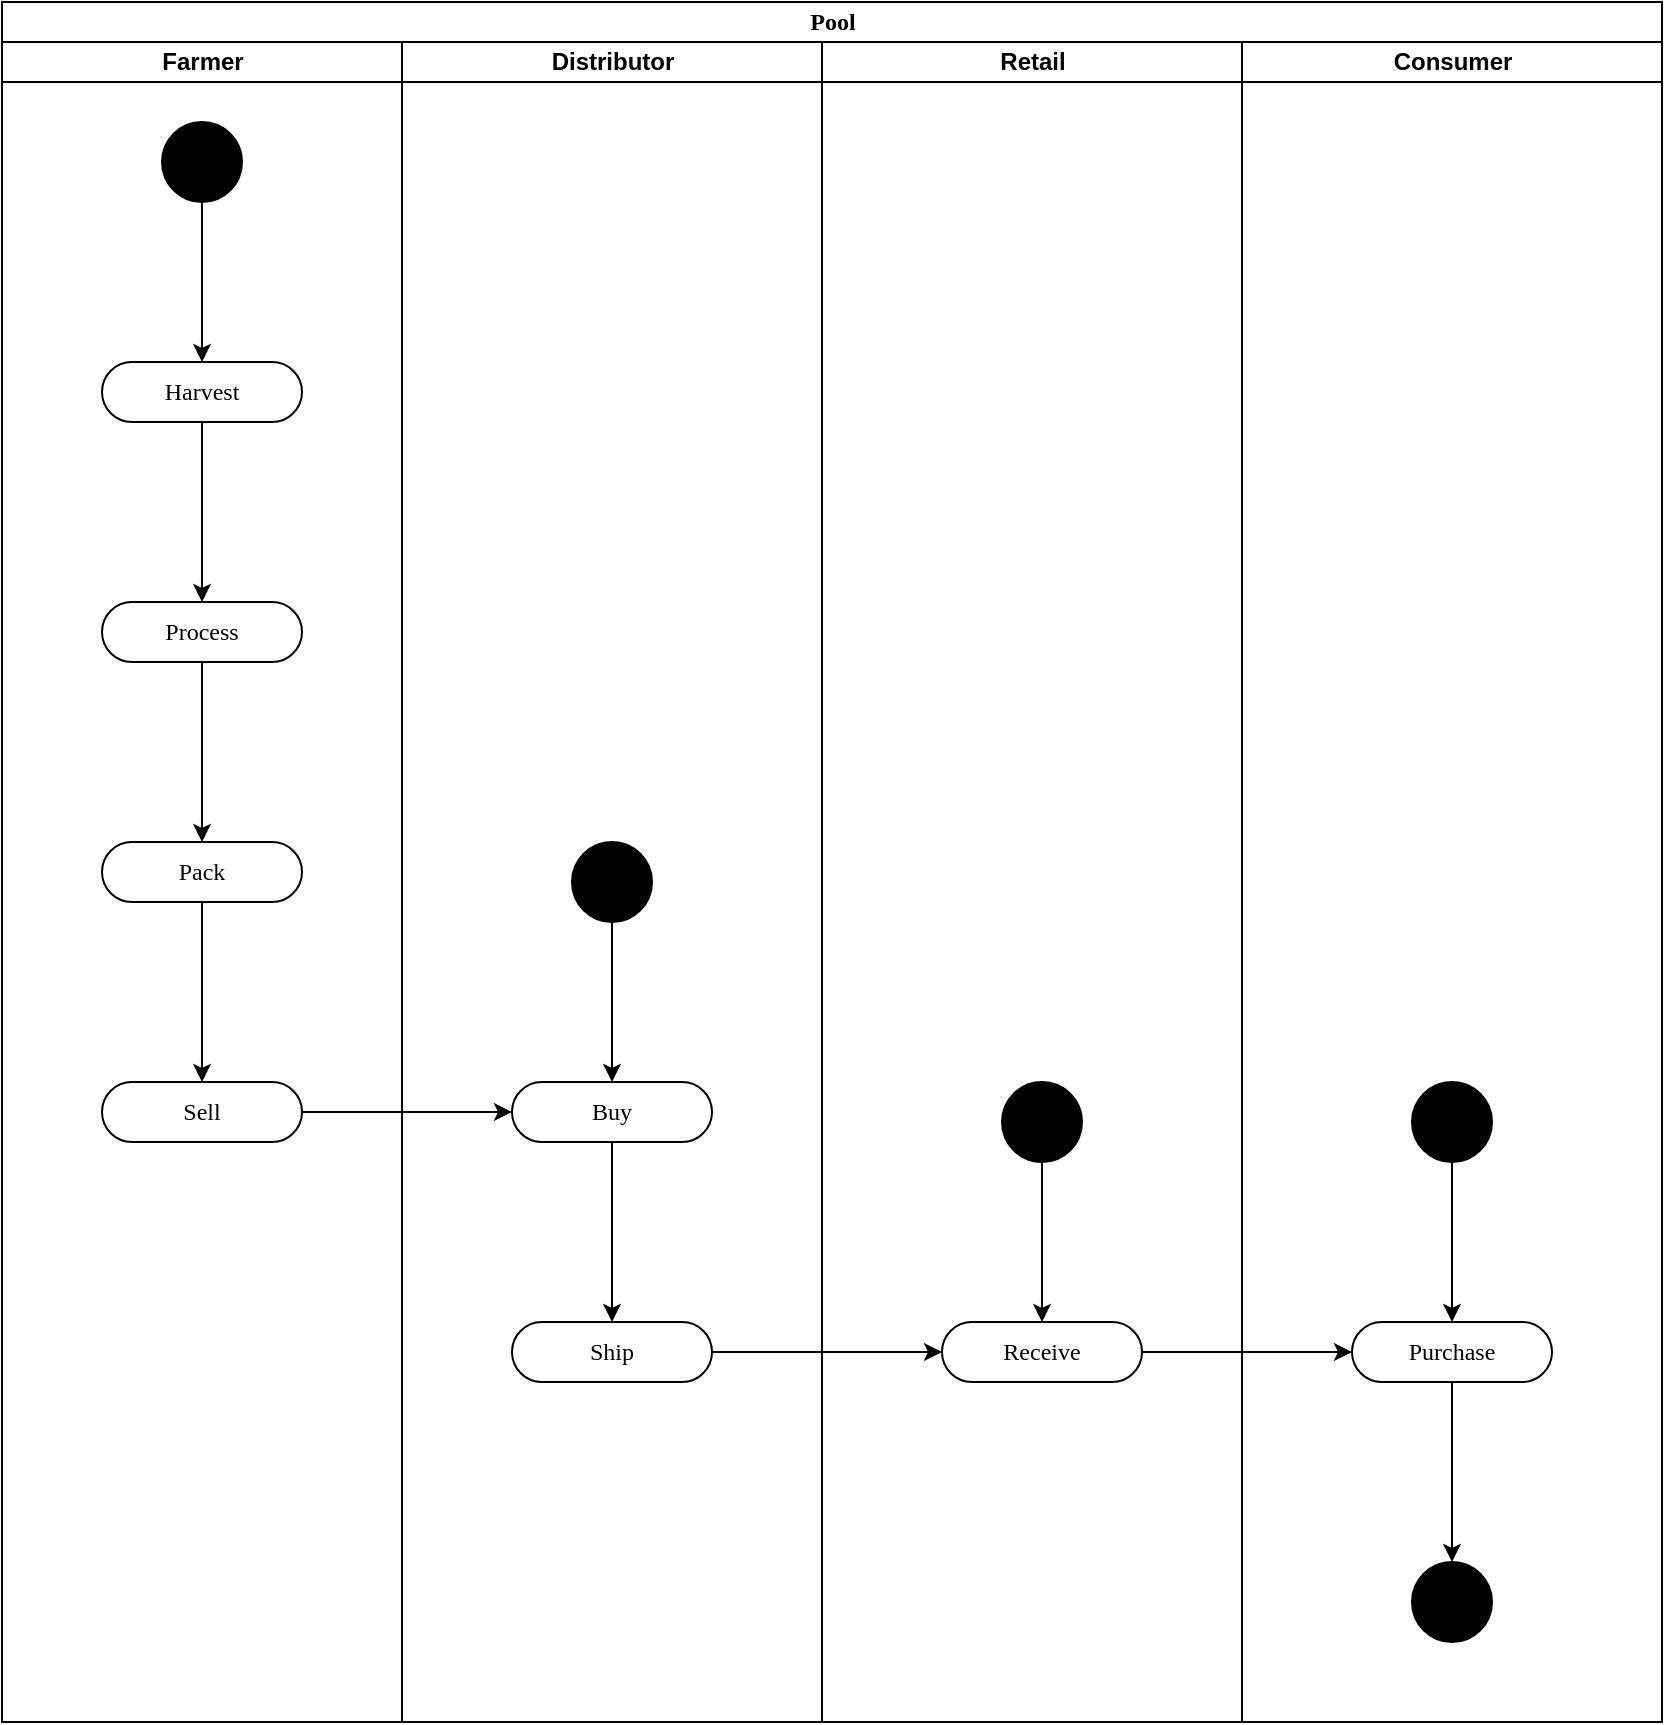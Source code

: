 <mxfile version="12.9.3" type="device"><diagram name="Page-1" id="0783ab3e-0a74-02c8-0abd-f7b4e66b4bec"><mxGraphModel dx="1530" dy="1016" grid="1" gridSize="10" guides="1" tooltips="1" connect="1" arrows="1" fold="1" page="1" pageScale="1" pageWidth="850" pageHeight="1100" background="#ffffff" math="0" shadow="0"><root><mxCell id="0"/><mxCell id="1" parent="0"/><mxCell id="1c1d494c118603dd-1" value="Pool" style="swimlane;html=1;childLayout=stackLayout;startSize=20;rounded=0;shadow=0;comic=0;labelBackgroundColor=none;strokeWidth=1;fontFamily=Verdana;fontSize=12;align=center;" parent="1" vertex="1"><mxGeometry x="10" y="20" width="830" height="860" as="geometry"/></mxCell><mxCell id="1c1d494c118603dd-2" value="Farmer" style="swimlane;html=1;startSize=20;" parent="1c1d494c118603dd-1" vertex="1"><mxGeometry y="20" width="200" height="840" as="geometry"/></mxCell><mxCell id="QFQ_6iqX32a_bEMdFlZA-44" style="edgeStyle=orthogonalEdgeStyle;rounded=0;orthogonalLoop=1;jettySize=auto;html=1;entryX=0.5;entryY=0;entryDx=0;entryDy=0;" edge="1" parent="1c1d494c118603dd-2" source="QFQ_6iqX32a_bEMdFlZA-41" target="QFQ_6iqX32a_bEMdFlZA-43"><mxGeometry relative="1" as="geometry"/></mxCell><mxCell id="QFQ_6iqX32a_bEMdFlZA-43" value="Process" style="rounded=1;whiteSpace=wrap;html=1;shadow=0;comic=0;labelBackgroundColor=none;strokeWidth=1;fontFamily=Verdana;fontSize=12;align=center;arcSize=50;" vertex="1" parent="1c1d494c118603dd-2"><mxGeometry x="50" y="280" width="100" height="30" as="geometry"/></mxCell><mxCell id="QFQ_6iqX32a_bEMdFlZA-41" value="Harvest" style="rounded=1;whiteSpace=wrap;html=1;shadow=0;comic=0;labelBackgroundColor=none;strokeWidth=1;fontFamily=Verdana;fontSize=12;align=center;arcSize=50;" vertex="1" parent="1c1d494c118603dd-2"><mxGeometry x="50" y="160" width="100" height="30" as="geometry"/></mxCell><mxCell id="QFQ_6iqX32a_bEMdFlZA-42" style="edgeStyle=orthogonalEdgeStyle;rounded=0;orthogonalLoop=1;jettySize=auto;html=1;entryX=0.5;entryY=0;entryDx=0;entryDy=0;" edge="1" parent="1c1d494c118603dd-2" source="QFQ_6iqX32a_bEMdFlZA-38" target="QFQ_6iqX32a_bEMdFlZA-41"><mxGeometry relative="1" as="geometry"/></mxCell><mxCell id="QFQ_6iqX32a_bEMdFlZA-38" value="" style="ellipse;whiteSpace=wrap;html=1;rounded=0;shadow=0;comic=0;labelBackgroundColor=none;strokeWidth=1;fillColor=#000000;fontFamily=Verdana;fontSize=12;align=center;" vertex="1" parent="1c1d494c118603dd-2"><mxGeometry x="80" y="40" width="40" height="40" as="geometry"/></mxCell><mxCell id="QFQ_6iqX32a_bEMdFlZA-46" style="edgeStyle=orthogonalEdgeStyle;rounded=0;orthogonalLoop=1;jettySize=auto;html=1;entryX=0.5;entryY=0;entryDx=0;entryDy=0;" edge="1" parent="1c1d494c118603dd-2" source="QFQ_6iqX32a_bEMdFlZA-43" target="QFQ_6iqX32a_bEMdFlZA-45"><mxGeometry relative="1" as="geometry"/></mxCell><mxCell id="QFQ_6iqX32a_bEMdFlZA-49" style="edgeStyle=orthogonalEdgeStyle;rounded=0;orthogonalLoop=1;jettySize=auto;html=1;" edge="1" parent="1c1d494c118603dd-2" source="QFQ_6iqX32a_bEMdFlZA-45" target="QFQ_6iqX32a_bEMdFlZA-47"><mxGeometry relative="1" as="geometry"/></mxCell><mxCell id="QFQ_6iqX32a_bEMdFlZA-45" value="Pack" style="rounded=1;whiteSpace=wrap;html=1;shadow=0;comic=0;labelBackgroundColor=none;strokeWidth=1;fontFamily=Verdana;fontSize=12;align=center;arcSize=50;" vertex="1" parent="1c1d494c118603dd-2"><mxGeometry x="50" y="400" width="100" height="30" as="geometry"/></mxCell><mxCell id="QFQ_6iqX32a_bEMdFlZA-47" value="Sell" style="rounded=1;whiteSpace=wrap;html=1;shadow=0;comic=0;labelBackgroundColor=none;strokeWidth=1;fontFamily=Verdana;fontSize=12;align=center;arcSize=50;" vertex="1" parent="1c1d494c118603dd-2"><mxGeometry x="50" y="520" width="100" height="30" as="geometry"/></mxCell><mxCell id="1c1d494c118603dd-3" value="Distributor" style="swimlane;html=1;startSize=20;" parent="1c1d494c118603dd-1" vertex="1"><mxGeometry x="200" y="20" width="210" height="840" as="geometry"/></mxCell><mxCell id="QFQ_6iqX32a_bEMdFlZA-53" style="edgeStyle=orthogonalEdgeStyle;rounded=0;orthogonalLoop=1;jettySize=auto;html=1;entryX=0.5;entryY=0;entryDx=0;entryDy=0;" edge="1" parent="1c1d494c118603dd-3" source="QFQ_6iqX32a_bEMdFlZA-48" target="QFQ_6iqX32a_bEMdFlZA-52"><mxGeometry relative="1" as="geometry"/></mxCell><mxCell id="QFQ_6iqX32a_bEMdFlZA-39" value="" style="ellipse;whiteSpace=wrap;html=1;rounded=0;shadow=0;comic=0;labelBackgroundColor=none;strokeWidth=1;fillColor=#000000;fontFamily=Verdana;fontSize=12;align=center;" vertex="1" parent="1c1d494c118603dd-3"><mxGeometry x="85" y="400" width="40" height="40" as="geometry"/></mxCell><mxCell id="QFQ_6iqX32a_bEMdFlZA-48" value="Buy" style="rounded=1;whiteSpace=wrap;html=1;shadow=0;comic=0;labelBackgroundColor=none;strokeWidth=1;fontFamily=Verdana;fontSize=12;align=center;arcSize=50;" vertex="1" parent="1c1d494c118603dd-3"><mxGeometry x="55" y="520" width="100" height="30" as="geometry"/></mxCell><mxCell id="QFQ_6iqX32a_bEMdFlZA-51" style="edgeStyle=orthogonalEdgeStyle;rounded=0;orthogonalLoop=1;jettySize=auto;html=1;" edge="1" parent="1c1d494c118603dd-3" source="QFQ_6iqX32a_bEMdFlZA-39" target="QFQ_6iqX32a_bEMdFlZA-48"><mxGeometry relative="1" as="geometry"/></mxCell><mxCell id="QFQ_6iqX32a_bEMdFlZA-52" value="Ship" style="rounded=1;whiteSpace=wrap;html=1;shadow=0;comic=0;labelBackgroundColor=none;strokeWidth=1;fontFamily=Verdana;fontSize=12;align=center;arcSize=50;" vertex="1" parent="1c1d494c118603dd-3"><mxGeometry x="55" y="640" width="100" height="30" as="geometry"/></mxCell><mxCell id="1c1d494c118603dd-4" value="Retail" style="swimlane;html=1;startSize=20;" parent="1c1d494c118603dd-1" vertex="1"><mxGeometry x="410" y="20" width="210" height="840" as="geometry"/></mxCell><mxCell id="60571a20871a0731-4" value="" style="ellipse;whiteSpace=wrap;html=1;rounded=0;shadow=0;comic=0;labelBackgroundColor=none;strokeWidth=1;fillColor=#000000;fontFamily=Verdana;fontSize=12;align=center;" parent="1c1d494c118603dd-4" vertex="1"><mxGeometry x="90" y="520" width="40" height="40" as="geometry"/></mxCell><mxCell id="QFQ_6iqX32a_bEMdFlZA-34" value="Receive" style="rounded=1;whiteSpace=wrap;html=1;shadow=0;comic=0;labelBackgroundColor=none;strokeWidth=1;fontFamily=Verdana;fontSize=12;align=center;arcSize=50;" vertex="1" parent="1c1d494c118603dd-4"><mxGeometry x="60" y="640" width="100" height="30" as="geometry"/></mxCell><mxCell id="QFQ_6iqX32a_bEMdFlZA-56" style="edgeStyle=orthogonalEdgeStyle;rounded=0;orthogonalLoop=1;jettySize=auto;html=1;" edge="1" parent="1c1d494c118603dd-4" source="60571a20871a0731-4" target="QFQ_6iqX32a_bEMdFlZA-34"><mxGeometry relative="1" as="geometry"/></mxCell><mxCell id="QFQ_6iqX32a_bEMdFlZA-1" value="Consumer" style="swimlane;html=1;startSize=20;" vertex="1" parent="1c1d494c118603dd-1"><mxGeometry x="620" y="20" width="210" height="840" as="geometry"/></mxCell><mxCell id="QFQ_6iqX32a_bEMdFlZA-21" style="edgeStyle=orthogonalEdgeStyle;rounded=0;orthogonalLoop=1;jettySize=auto;html=1;entryX=0.5;entryY=0;entryDx=0;entryDy=0;" edge="1" parent="QFQ_6iqX32a_bEMdFlZA-1" source="QFQ_6iqX32a_bEMdFlZA-17" target="QFQ_6iqX32a_bEMdFlZA-18"><mxGeometry relative="1" as="geometry"/></mxCell><mxCell id="QFQ_6iqX32a_bEMdFlZA-17" value="" style="ellipse;whiteSpace=wrap;html=1;rounded=0;shadow=0;comic=0;labelBackgroundColor=none;strokeWidth=1;fillColor=#000000;fontFamily=Verdana;fontSize=12;align=center;" vertex="1" parent="QFQ_6iqX32a_bEMdFlZA-1"><mxGeometry x="85" y="520" width="40" height="40" as="geometry"/></mxCell><mxCell id="QFQ_6iqX32a_bEMdFlZA-22" value="" style="ellipse;whiteSpace=wrap;html=1;rounded=0;shadow=0;comic=0;labelBackgroundColor=none;strokeWidth=1;fillColor=#000000;fontFamily=Verdana;fontSize=12;align=center;" vertex="1" parent="QFQ_6iqX32a_bEMdFlZA-1"><mxGeometry x="85" y="760" width="40" height="40" as="geometry"/></mxCell><mxCell id="QFQ_6iqX32a_bEMdFlZA-20" value="" style="edgeStyle=orthogonalEdgeStyle;rounded=0;orthogonalLoop=1;jettySize=auto;html=1;" edge="1" parent="QFQ_6iqX32a_bEMdFlZA-1" source="QFQ_6iqX32a_bEMdFlZA-18"><mxGeometry relative="1" as="geometry"><mxPoint x="105" y="760.0" as="targetPoint"/></mxGeometry></mxCell><mxCell id="QFQ_6iqX32a_bEMdFlZA-18" value="Purchase" style="rounded=1;whiteSpace=wrap;html=1;shadow=0;comic=0;labelBackgroundColor=none;strokeWidth=1;fontFamily=Verdana;fontSize=12;align=center;arcSize=50;" vertex="1" parent="QFQ_6iqX32a_bEMdFlZA-1"><mxGeometry x="55" y="640" width="100" height="30" as="geometry"/></mxCell><mxCell id="QFQ_6iqX32a_bEMdFlZA-50" style="edgeStyle=orthogonalEdgeStyle;rounded=0;orthogonalLoop=1;jettySize=auto;html=1;entryX=0;entryY=0.5;entryDx=0;entryDy=0;" edge="1" parent="1c1d494c118603dd-1" source="QFQ_6iqX32a_bEMdFlZA-47" target="QFQ_6iqX32a_bEMdFlZA-48"><mxGeometry relative="1" as="geometry"/></mxCell><mxCell id="QFQ_6iqX32a_bEMdFlZA-54" style="edgeStyle=orthogonalEdgeStyle;rounded=0;orthogonalLoop=1;jettySize=auto;html=1;entryX=0;entryY=0.5;entryDx=0;entryDy=0;" edge="1" parent="1c1d494c118603dd-1" source="QFQ_6iqX32a_bEMdFlZA-52" target="QFQ_6iqX32a_bEMdFlZA-34"><mxGeometry relative="1" as="geometry"/></mxCell><mxCell id="QFQ_6iqX32a_bEMdFlZA-55" style="edgeStyle=orthogonalEdgeStyle;rounded=0;orthogonalLoop=1;jettySize=auto;html=1;entryX=0;entryY=0.5;entryDx=0;entryDy=0;" edge="1" parent="1c1d494c118603dd-1" source="QFQ_6iqX32a_bEMdFlZA-34" target="QFQ_6iqX32a_bEMdFlZA-18"><mxGeometry relative="1" as="geometry"/></mxCell></root></mxGraphModel></diagram></mxfile>
